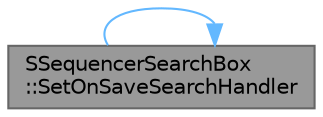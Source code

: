 digraph "SSequencerSearchBox::SetOnSaveSearchHandler"
{
 // INTERACTIVE_SVG=YES
 // LATEX_PDF_SIZE
  bgcolor="transparent";
  edge [fontname=Helvetica,fontsize=10,labelfontname=Helvetica,labelfontsize=10];
  node [fontname=Helvetica,fontsize=10,shape=box,height=0.2,width=0.4];
  rankdir="LR";
  Node1 [id="Node000001",label="SSequencerSearchBox\l::SetOnSaveSearchHandler",height=0.2,width=0.4,color="gray40", fillcolor="grey60", style="filled", fontcolor="black",tooltip="Show a + button next to the current search and set the handler for when that is clicked."];
  Node1 -> Node1 [id="edge1_Node000001_Node000001",color="steelblue1",style="solid",tooltip=" "];
}
